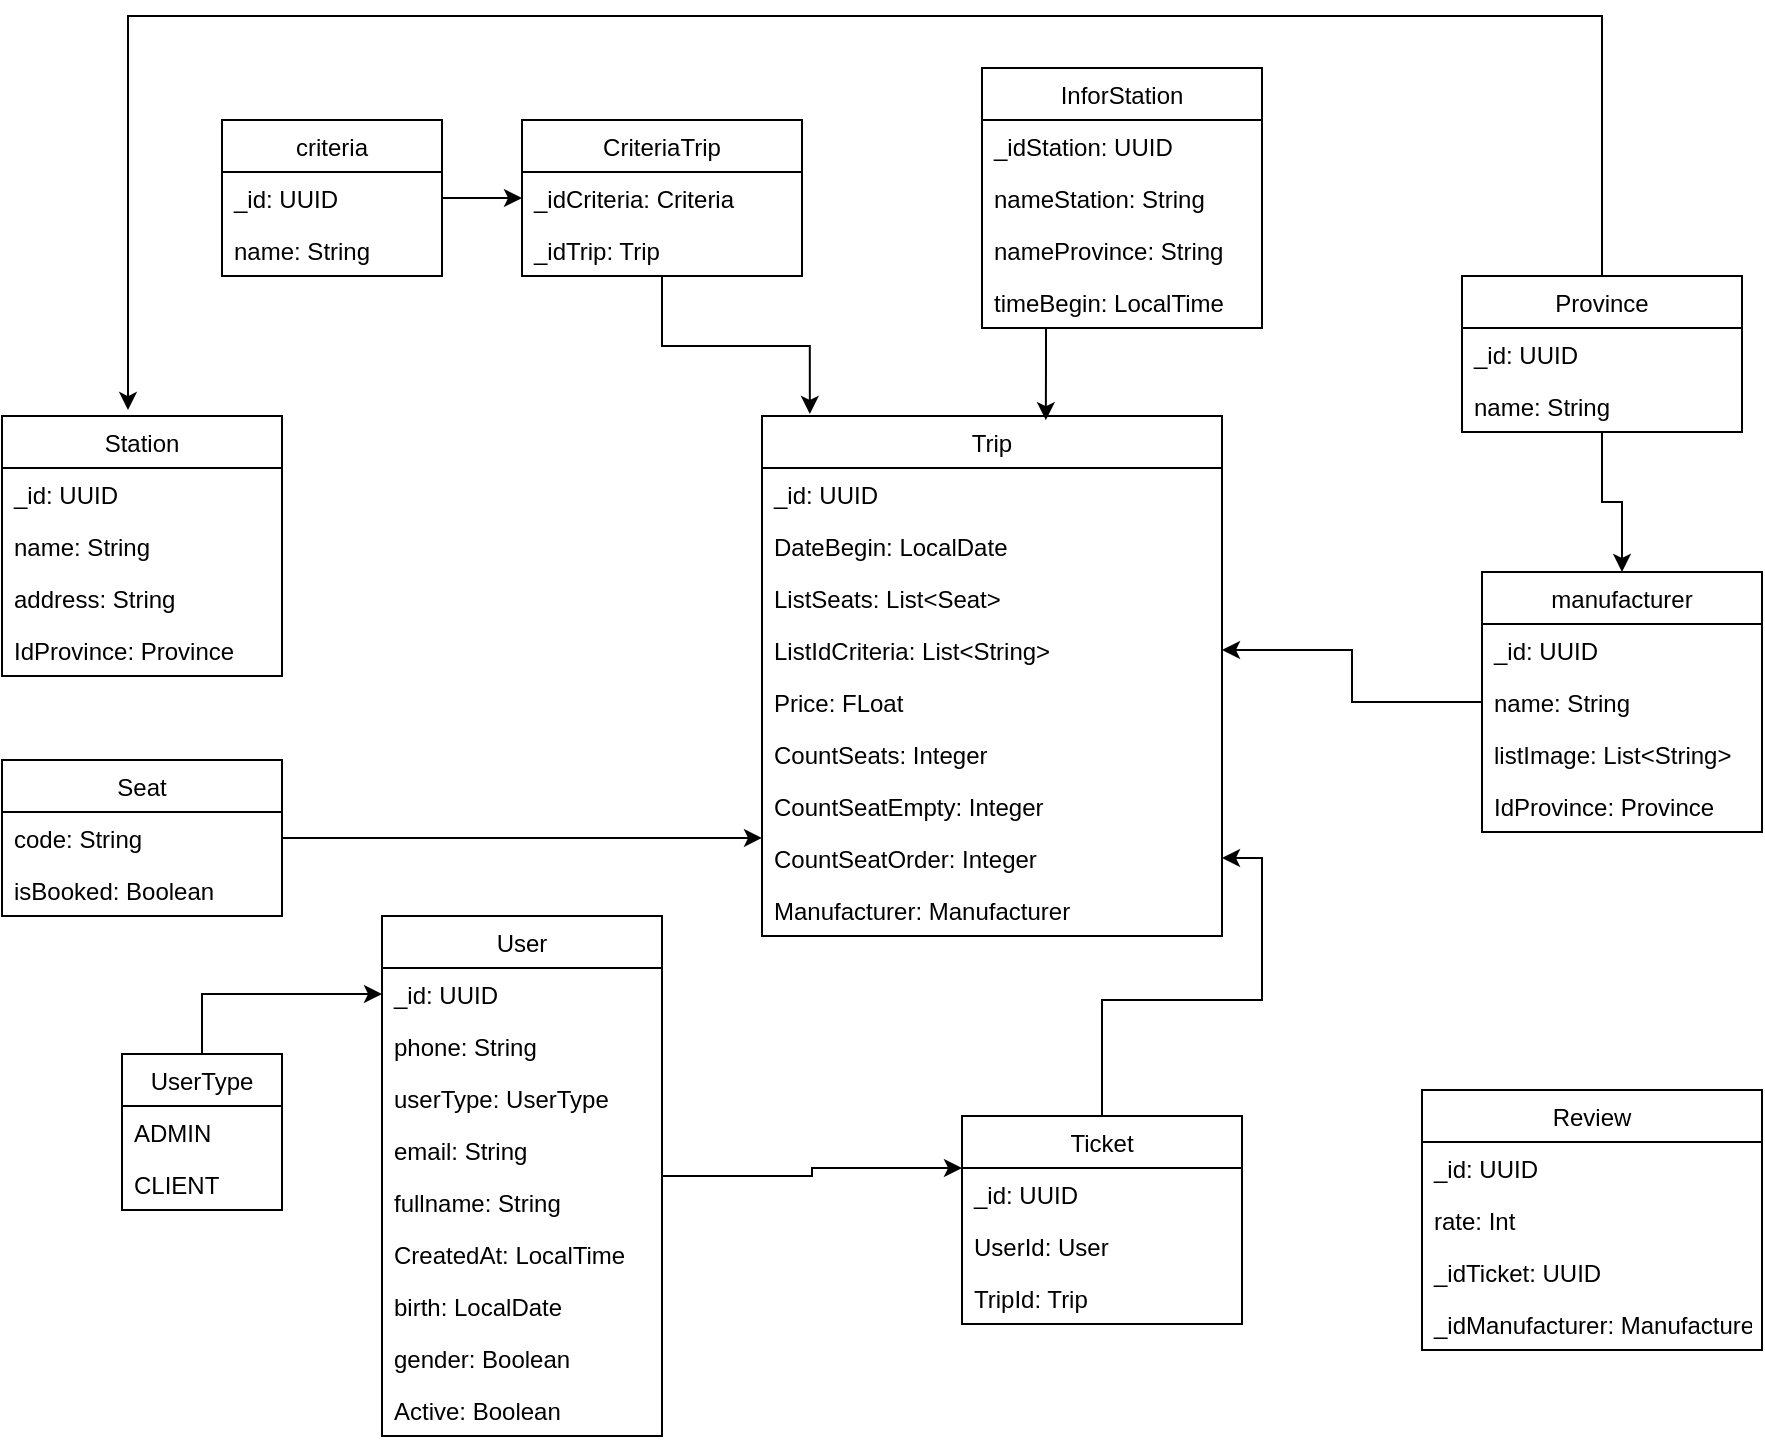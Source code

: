 <mxfile version="14.4.3" type="github">
  <diagram id="V_59LSjMR8o1_XHd9Hdq" name="Page-1">
    <mxGraphModel dx="1831" dy="1924" grid="1" gridSize="10" guides="1" tooltips="1" connect="1" arrows="1" fold="1" page="1" pageScale="1" pageWidth="850" pageHeight="1100" math="0" shadow="0">
      <root>
        <mxCell id="0" />
        <mxCell id="1" parent="0" />
        <mxCell id="hu1bkPcSUCPwq1X6XEAL-50" style="edgeStyle=orthogonalEdgeStyle;rounded=0;orthogonalLoop=1;jettySize=auto;html=1;entryX=0;entryY=0.5;entryDx=0;entryDy=0;" parent="1" source="hu1bkPcSUCPwq1X6XEAL-3" target="hu1bkPcSUCPwq1X6XEAL-9" edge="1">
          <mxGeometry relative="1" as="geometry" />
        </mxCell>
        <mxCell id="hu1bkPcSUCPwq1X6XEAL-25" value="Trip" style="swimlane;fontStyle=0;childLayout=stackLayout;horizontal=1;startSize=26;fillColor=none;horizontalStack=0;resizeParent=1;resizeParentMax=0;resizeLast=0;collapsible=1;marginBottom=0;" parent="1" vertex="1">
          <mxGeometry x="80" y="-250" width="230" height="260" as="geometry" />
        </mxCell>
        <mxCell id="hu1bkPcSUCPwq1X6XEAL-26" value="_id: UUID" style="text;strokeColor=none;fillColor=none;align=left;verticalAlign=top;spacingLeft=4;spacingRight=4;overflow=hidden;rotatable=0;points=[[0,0.5],[1,0.5]];portConstraint=eastwest;" parent="hu1bkPcSUCPwq1X6XEAL-25" vertex="1">
          <mxGeometry y="26" width="230" height="26" as="geometry" />
        </mxCell>
        <mxCell id="hu1bkPcSUCPwq1X6XEAL-31" value="DateBegin: LocalDate" style="text;strokeColor=none;fillColor=none;align=left;verticalAlign=top;spacingLeft=4;spacingRight=4;overflow=hidden;rotatable=0;points=[[0,0.5],[1,0.5]];portConstraint=eastwest;" parent="hu1bkPcSUCPwq1X6XEAL-25" vertex="1">
          <mxGeometry y="52" width="230" height="26" as="geometry" />
        </mxCell>
        <mxCell id="hu1bkPcSUCPwq1X6XEAL-33" value="ListSeats: List&lt;Seat&gt;" style="text;strokeColor=none;fillColor=none;align=left;verticalAlign=top;spacingLeft=4;spacingRight=4;overflow=hidden;rotatable=0;points=[[0,0.5],[1,0.5]];portConstraint=eastwest;" parent="hu1bkPcSUCPwq1X6XEAL-25" vertex="1">
          <mxGeometry y="78" width="230" height="26" as="geometry" />
        </mxCell>
        <mxCell id="hu1bkPcSUCPwq1X6XEAL-36" value="ListIdCriteria: List&lt;String&gt;" style="text;strokeColor=none;fillColor=none;align=left;verticalAlign=top;spacingLeft=4;spacingRight=4;overflow=hidden;rotatable=0;points=[[0,0.5],[1,0.5]];portConstraint=eastwest;" parent="hu1bkPcSUCPwq1X6XEAL-25" vertex="1">
          <mxGeometry y="104" width="230" height="26" as="geometry" />
        </mxCell>
        <mxCell id="hu1bkPcSUCPwq1X6XEAL-37" value="Price: FLoat" style="text;strokeColor=none;fillColor=none;align=left;verticalAlign=top;spacingLeft=4;spacingRight=4;overflow=hidden;rotatable=0;points=[[0,0.5],[1,0.5]];portConstraint=eastwest;" parent="hu1bkPcSUCPwq1X6XEAL-25" vertex="1">
          <mxGeometry y="130" width="230" height="26" as="geometry" />
        </mxCell>
        <mxCell id="hu1bkPcSUCPwq1X6XEAL-92" value="CountSeats: Integer" style="text;strokeColor=none;fillColor=none;align=left;verticalAlign=top;spacingLeft=4;spacingRight=4;overflow=hidden;rotatable=0;points=[[0,0.5],[1,0.5]];portConstraint=eastwest;" parent="hu1bkPcSUCPwq1X6XEAL-25" vertex="1">
          <mxGeometry y="156" width="230" height="26" as="geometry" />
        </mxCell>
        <mxCell id="NrwWjeqtGIaiaj9IQmg7-1" value="CountSeatEmpty: Integer" style="text;strokeColor=none;fillColor=none;align=left;verticalAlign=top;spacingLeft=4;spacingRight=4;overflow=hidden;rotatable=0;points=[[0,0.5],[1,0.5]];portConstraint=eastwest;" parent="hu1bkPcSUCPwq1X6XEAL-25" vertex="1">
          <mxGeometry y="182" width="230" height="26" as="geometry" />
        </mxCell>
        <mxCell id="NrwWjeqtGIaiaj9IQmg7-3" value="CountSeatOrder: Integer" style="text;strokeColor=none;fillColor=none;align=left;verticalAlign=top;spacingLeft=4;spacingRight=4;overflow=hidden;rotatable=0;points=[[0,0.5],[1,0.5]];portConstraint=eastwest;" parent="hu1bkPcSUCPwq1X6XEAL-25" vertex="1">
          <mxGeometry y="208" width="230" height="26" as="geometry" />
        </mxCell>
        <mxCell id="DdcmMg_G07hXmHs823cP-1" value="Manufacturer: Manufacturer" style="text;strokeColor=none;fillColor=none;align=left;verticalAlign=top;spacingLeft=4;spacingRight=4;overflow=hidden;rotatable=0;points=[[0,0.5],[1,0.5]];portConstraint=eastwest;" parent="hu1bkPcSUCPwq1X6XEAL-25" vertex="1">
          <mxGeometry y="234" width="230" height="26" as="geometry" />
        </mxCell>
        <mxCell id="hu1bkPcSUCPwq1X6XEAL-81" style="edgeStyle=orthogonalEdgeStyle;rounded=0;orthogonalLoop=1;jettySize=auto;html=1;entryX=1;entryY=0.5;entryDx=0;entryDy=0;" parent="1" source="hu1bkPcSUCPwq1X6XEAL-77" target="hu1bkPcSUCPwq1X6XEAL-36" edge="1">
          <mxGeometry relative="1" as="geometry" />
        </mxCell>
        <mxCell id="hu1bkPcSUCPwq1X6XEAL-96" style="edgeStyle=orthogonalEdgeStyle;rounded=0;orthogonalLoop=1;jettySize=auto;html=1;entryX=0.45;entryY=-0.023;entryDx=0;entryDy=0;entryPerimeter=0;" parent="1" source="hu1bkPcSUCPwq1X6XEAL-65" target="hu1bkPcSUCPwq1X6XEAL-16" edge="1">
          <mxGeometry relative="1" as="geometry">
            <Array as="points">
              <mxPoint x="500" y="-450" />
              <mxPoint x="-237" y="-450" />
            </Array>
          </mxGeometry>
        </mxCell>
        <mxCell id="hu1bkPcSUCPwq1X6XEAL-97" style="edgeStyle=orthogonalEdgeStyle;rounded=0;orthogonalLoop=1;jettySize=auto;html=1;" parent="1" source="hu1bkPcSUCPwq1X6XEAL-65" target="hu1bkPcSUCPwq1X6XEAL-77" edge="1">
          <mxGeometry relative="1" as="geometry" />
        </mxCell>
        <mxCell id="hu1bkPcSUCPwq1X6XEAL-65" value="Province" style="swimlane;fontStyle=0;childLayout=stackLayout;horizontal=1;startSize=26;fillColor=none;horizontalStack=0;resizeParent=1;resizeParentMax=0;resizeLast=0;collapsible=1;marginBottom=0;" parent="1" vertex="1">
          <mxGeometry x="430" y="-320" width="140" height="78" as="geometry" />
        </mxCell>
        <mxCell id="hu1bkPcSUCPwq1X6XEAL-66" value="_id: UUID" style="text;strokeColor=none;fillColor=none;align=left;verticalAlign=top;spacingLeft=4;spacingRight=4;overflow=hidden;rotatable=0;points=[[0,0.5],[1,0.5]];portConstraint=eastwest;" parent="hu1bkPcSUCPwq1X6XEAL-65" vertex="1">
          <mxGeometry y="26" width="140" height="26" as="geometry" />
        </mxCell>
        <mxCell id="hu1bkPcSUCPwq1X6XEAL-67" value="name: String" style="text;strokeColor=none;fillColor=none;align=left;verticalAlign=top;spacingLeft=4;spacingRight=4;overflow=hidden;rotatable=0;points=[[0,0.5],[1,0.5]];portConstraint=eastwest;" parent="hu1bkPcSUCPwq1X6XEAL-65" vertex="1">
          <mxGeometry y="52" width="140" height="26" as="geometry" />
        </mxCell>
        <mxCell id="hu1bkPcSUCPwq1X6XEAL-77" value="manufacturer" style="swimlane;fontStyle=0;childLayout=stackLayout;horizontal=1;startSize=26;fillColor=none;horizontalStack=0;resizeParent=1;resizeParentMax=0;resizeLast=0;collapsible=1;marginBottom=0;" parent="1" vertex="1">
          <mxGeometry x="440" y="-172" width="140" height="130" as="geometry" />
        </mxCell>
        <mxCell id="hu1bkPcSUCPwq1X6XEAL-78" value="_id: UUID" style="text;strokeColor=none;fillColor=none;align=left;verticalAlign=top;spacingLeft=4;spacingRight=4;overflow=hidden;rotatable=0;points=[[0,0.5],[1,0.5]];portConstraint=eastwest;" parent="hu1bkPcSUCPwq1X6XEAL-77" vertex="1">
          <mxGeometry y="26" width="140" height="26" as="geometry" />
        </mxCell>
        <mxCell id="hu1bkPcSUCPwq1X6XEAL-79" value="name: String" style="text;strokeColor=none;fillColor=none;align=left;verticalAlign=top;spacingLeft=4;spacingRight=4;overflow=hidden;rotatable=0;points=[[0,0.5],[1,0.5]];portConstraint=eastwest;" parent="hu1bkPcSUCPwq1X6XEAL-77" vertex="1">
          <mxGeometry y="52" width="140" height="26" as="geometry" />
        </mxCell>
        <mxCell id="hu1bkPcSUCPwq1X6XEAL-80" value="listImage: List&lt;String&gt;" style="text;strokeColor=none;fillColor=none;align=left;verticalAlign=top;spacingLeft=4;spacingRight=4;overflow=hidden;rotatable=0;points=[[0,0.5],[1,0.5]];portConstraint=eastwest;" parent="hu1bkPcSUCPwq1X6XEAL-77" vertex="1">
          <mxGeometry y="78" width="140" height="26" as="geometry" />
        </mxCell>
        <mxCell id="hu1bkPcSUCPwq1X6XEAL-94" value="IdProvince: Province" style="text;strokeColor=none;fillColor=none;align=left;verticalAlign=top;spacingLeft=4;spacingRight=4;overflow=hidden;rotatable=0;points=[[0,0.5],[1,0.5]];portConstraint=eastwest;" parent="hu1bkPcSUCPwq1X6XEAL-77" vertex="1">
          <mxGeometry y="104" width="140" height="26" as="geometry" />
        </mxCell>
        <mxCell id="hu1bkPcSUCPwq1X6XEAL-42" value="Review" style="swimlane;fontStyle=0;childLayout=stackLayout;horizontal=1;startSize=26;fillColor=none;horizontalStack=0;resizeParent=1;resizeParentMax=0;resizeLast=0;collapsible=1;marginBottom=0;" parent="1" vertex="1">
          <mxGeometry x="410" y="87" width="170" height="130" as="geometry" />
        </mxCell>
        <mxCell id="hu1bkPcSUCPwq1X6XEAL-43" value="_id: UUID" style="text;strokeColor=none;fillColor=none;align=left;verticalAlign=top;spacingLeft=4;spacingRight=4;overflow=hidden;rotatable=0;points=[[0,0.5],[1,0.5]];portConstraint=eastwest;" parent="hu1bkPcSUCPwq1X6XEAL-42" vertex="1">
          <mxGeometry y="26" width="170" height="26" as="geometry" />
        </mxCell>
        <mxCell id="hu1bkPcSUCPwq1X6XEAL-44" value="rate: Int" style="text;strokeColor=none;fillColor=none;align=left;verticalAlign=top;spacingLeft=4;spacingRight=4;overflow=hidden;rotatable=0;points=[[0,0.5],[1,0.5]];portConstraint=eastwest;" parent="hu1bkPcSUCPwq1X6XEAL-42" vertex="1">
          <mxGeometry y="52" width="170" height="26" as="geometry" />
        </mxCell>
        <mxCell id="hu1bkPcSUCPwq1X6XEAL-45" value="_idTicket: UUID" style="text;strokeColor=none;fillColor=none;align=left;verticalAlign=top;spacingLeft=4;spacingRight=4;overflow=hidden;rotatable=0;points=[[0,0.5],[1,0.5]];portConstraint=eastwest;" parent="hu1bkPcSUCPwq1X6XEAL-42" vertex="1">
          <mxGeometry y="78" width="170" height="26" as="geometry" />
        </mxCell>
        <mxCell id="hu1bkPcSUCPwq1X6XEAL-101" value="_idManufacturer: Manufacturer" style="text;strokeColor=none;fillColor=none;align=left;verticalAlign=top;spacingLeft=4;spacingRight=4;overflow=hidden;rotatable=0;points=[[0,0.5],[1,0.5]];portConstraint=eastwest;" parent="hu1bkPcSUCPwq1X6XEAL-42" vertex="1">
          <mxGeometry y="104" width="170" height="26" as="geometry" />
        </mxCell>
        <mxCell id="g0eFvDpEAOizdeeZ9maA-21" style="edgeStyle=orthogonalEdgeStyle;rounded=0;orthogonalLoop=1;jettySize=auto;html=1;entryX=0;entryY=0.5;entryDx=0;entryDy=0;" edge="1" parent="1" source="hu1bkPcSUCPwq1X6XEAL-38" target="g0eFvDpEAOizdeeZ9maA-18">
          <mxGeometry relative="1" as="geometry" />
        </mxCell>
        <mxCell id="hu1bkPcSUCPwq1X6XEAL-38" value="criteria" style="swimlane;fontStyle=0;childLayout=stackLayout;horizontal=1;startSize=26;fillColor=none;horizontalStack=0;resizeParent=1;resizeParentMax=0;resizeLast=0;collapsible=1;marginBottom=0;" parent="1" vertex="1">
          <mxGeometry x="-190" y="-398" width="110" height="78" as="geometry" />
        </mxCell>
        <mxCell id="hu1bkPcSUCPwq1X6XEAL-39" value="_id: UUID" style="text;strokeColor=none;fillColor=none;align=left;verticalAlign=top;spacingLeft=4;spacingRight=4;overflow=hidden;rotatable=0;points=[[0,0.5],[1,0.5]];portConstraint=eastwest;" parent="hu1bkPcSUCPwq1X6XEAL-38" vertex="1">
          <mxGeometry y="26" width="110" height="26" as="geometry" />
        </mxCell>
        <mxCell id="hu1bkPcSUCPwq1X6XEAL-40" value="name: String" style="text;strokeColor=none;fillColor=none;align=left;verticalAlign=top;spacingLeft=4;spacingRight=4;overflow=hidden;rotatable=0;points=[[0,0.5],[1,0.5]];portConstraint=eastwest;" parent="hu1bkPcSUCPwq1X6XEAL-38" vertex="1">
          <mxGeometry y="52" width="110" height="26" as="geometry" />
        </mxCell>
        <mxCell id="g0eFvDpEAOizdeeZ9maA-16" style="edgeStyle=orthogonalEdgeStyle;rounded=0;orthogonalLoop=1;jettySize=auto;html=1;entryX=0;entryY=0.115;entryDx=0;entryDy=0;entryPerimeter=0;" edge="1" parent="1" source="hu1bkPcSUCPwq1X6XEAL-72" target="NrwWjeqtGIaiaj9IQmg7-3">
          <mxGeometry relative="1" as="geometry" />
        </mxCell>
        <mxCell id="hu1bkPcSUCPwq1X6XEAL-72" value="Seat" style="swimlane;fontStyle=0;childLayout=stackLayout;horizontal=1;startSize=26;fillColor=none;horizontalStack=0;resizeParent=1;resizeParentMax=0;resizeLast=0;collapsible=1;marginBottom=0;" parent="1" vertex="1">
          <mxGeometry x="-300" y="-78" width="140" height="78" as="geometry" />
        </mxCell>
        <mxCell id="hu1bkPcSUCPwq1X6XEAL-74" value="code: String" style="text;strokeColor=none;fillColor=none;align=left;verticalAlign=top;spacingLeft=4;spacingRight=4;overflow=hidden;rotatable=0;points=[[0,0.5],[1,0.5]];portConstraint=eastwest;" parent="hu1bkPcSUCPwq1X6XEAL-72" vertex="1">
          <mxGeometry y="26" width="140" height="26" as="geometry" />
        </mxCell>
        <mxCell id="hu1bkPcSUCPwq1X6XEAL-75" value="isBooked: Boolean" style="text;strokeColor=none;fillColor=none;align=left;verticalAlign=top;spacingLeft=4;spacingRight=4;overflow=hidden;rotatable=0;points=[[0,0.5],[1,0.5]];portConstraint=eastwest;" parent="hu1bkPcSUCPwq1X6XEAL-72" vertex="1">
          <mxGeometry y="52" width="140" height="26" as="geometry" />
        </mxCell>
        <mxCell id="hu1bkPcSUCPwq1X6XEAL-16" value="Station" style="swimlane;fontStyle=0;childLayout=stackLayout;horizontal=1;startSize=26;fillColor=none;horizontalStack=0;resizeParent=1;resizeParentMax=0;resizeLast=0;collapsible=1;marginBottom=0;" parent="1" vertex="1">
          <mxGeometry x="-300" y="-250" width="140" height="130" as="geometry" />
        </mxCell>
        <mxCell id="hu1bkPcSUCPwq1X6XEAL-17" value="_id: UUID" style="text;strokeColor=none;fillColor=none;align=left;verticalAlign=top;spacingLeft=4;spacingRight=4;overflow=hidden;rotatable=0;points=[[0,0.5],[1,0.5]];portConstraint=eastwest;" parent="hu1bkPcSUCPwq1X6XEAL-16" vertex="1">
          <mxGeometry y="26" width="140" height="26" as="geometry" />
        </mxCell>
        <mxCell id="hu1bkPcSUCPwq1X6XEAL-18" value="name: String" style="text;strokeColor=none;fillColor=none;align=left;verticalAlign=top;spacingLeft=4;spacingRight=4;overflow=hidden;rotatable=0;points=[[0,0.5],[1,0.5]];portConstraint=eastwest;" parent="hu1bkPcSUCPwq1X6XEAL-16" vertex="1">
          <mxGeometry y="52" width="140" height="26" as="geometry" />
        </mxCell>
        <mxCell id="hu1bkPcSUCPwq1X6XEAL-19" value="address: String" style="text;strokeColor=none;fillColor=none;align=left;verticalAlign=top;spacingLeft=4;spacingRight=4;overflow=hidden;rotatable=0;points=[[0,0.5],[1,0.5]];portConstraint=eastwest;" parent="hu1bkPcSUCPwq1X6XEAL-16" vertex="1">
          <mxGeometry y="78" width="140" height="26" as="geometry" />
        </mxCell>
        <mxCell id="hu1bkPcSUCPwq1X6XEAL-20" value="IdProvince: Province" style="text;strokeColor=none;fillColor=none;align=left;verticalAlign=top;spacingLeft=4;spacingRight=4;overflow=hidden;rotatable=0;points=[[0,0.5],[1,0.5]];portConstraint=eastwest;" parent="hu1bkPcSUCPwq1X6XEAL-16" vertex="1">
          <mxGeometry y="104" width="140" height="26" as="geometry" />
        </mxCell>
        <mxCell id="hu1bkPcSUCPwq1X6XEAL-3" value="UserType" style="swimlane;fontStyle=0;childLayout=stackLayout;horizontal=1;startSize=26;fillColor=none;horizontalStack=0;resizeParent=1;resizeParentMax=0;resizeLast=0;collapsible=1;marginBottom=0;" parent="1" vertex="1">
          <mxGeometry x="-240" y="69" width="80" height="78" as="geometry" />
        </mxCell>
        <mxCell id="hu1bkPcSUCPwq1X6XEAL-4" value="ADMIN" style="text;strokeColor=none;fillColor=none;align=left;verticalAlign=top;spacingLeft=4;spacingRight=4;overflow=hidden;rotatable=0;points=[[0,0.5],[1,0.5]];portConstraint=eastwest;" parent="hu1bkPcSUCPwq1X6XEAL-3" vertex="1">
          <mxGeometry y="26" width="80" height="26" as="geometry" />
        </mxCell>
        <mxCell id="hu1bkPcSUCPwq1X6XEAL-5" value="CLIENT" style="text;strokeColor=none;fillColor=none;align=left;verticalAlign=top;spacingLeft=4;spacingRight=4;overflow=hidden;rotatable=0;points=[[0,0.5],[1,0.5]];portConstraint=eastwest;" parent="hu1bkPcSUCPwq1X6XEAL-3" vertex="1">
          <mxGeometry y="52" width="80" height="26" as="geometry" />
        </mxCell>
        <mxCell id="hu1bkPcSUCPwq1X6XEAL-103" style="edgeStyle=orthogonalEdgeStyle;rounded=0;orthogonalLoop=1;jettySize=auto;html=1;entryX=0;entryY=0.25;entryDx=0;entryDy=0;" parent="1" source="hu1bkPcSUCPwq1X6XEAL-8" target="hu1bkPcSUCPwq1X6XEAL-46" edge="1">
          <mxGeometry relative="1" as="geometry" />
        </mxCell>
        <mxCell id="hu1bkPcSUCPwq1X6XEAL-8" value="User" style="swimlane;fontStyle=0;childLayout=stackLayout;horizontal=1;startSize=26;fillColor=none;horizontalStack=0;resizeParent=1;resizeParentMax=0;resizeLast=0;collapsible=1;marginBottom=0;" parent="1" vertex="1">
          <mxGeometry x="-110" width="140" height="260" as="geometry" />
        </mxCell>
        <mxCell id="hu1bkPcSUCPwq1X6XEAL-9" value="_id: UUID" style="text;strokeColor=none;fillColor=none;align=left;verticalAlign=top;spacingLeft=4;spacingRight=4;overflow=hidden;rotatable=0;points=[[0,0.5],[1,0.5]];portConstraint=eastwest;" parent="hu1bkPcSUCPwq1X6XEAL-8" vertex="1">
          <mxGeometry y="26" width="140" height="26" as="geometry" />
        </mxCell>
        <mxCell id="hu1bkPcSUCPwq1X6XEAL-10" value="phone: String" style="text;strokeColor=none;fillColor=none;align=left;verticalAlign=top;spacingLeft=4;spacingRight=4;overflow=hidden;rotatable=0;points=[[0,0.5],[1,0.5]];portConstraint=eastwest;" parent="hu1bkPcSUCPwq1X6XEAL-8" vertex="1">
          <mxGeometry y="52" width="140" height="26" as="geometry" />
        </mxCell>
        <mxCell id="hu1bkPcSUCPwq1X6XEAL-12" value="userType: UserType" style="text;strokeColor=none;fillColor=none;align=left;verticalAlign=top;spacingLeft=4;spacingRight=4;overflow=hidden;rotatable=0;points=[[0,0.5],[1,0.5]];portConstraint=eastwest;" parent="hu1bkPcSUCPwq1X6XEAL-8" vertex="1">
          <mxGeometry y="78" width="140" height="26" as="geometry" />
        </mxCell>
        <object label="email: String" id="hu1bkPcSUCPwq1X6XEAL-13">
          <mxCell style="text;strokeColor=none;fillColor=none;align=left;verticalAlign=top;spacingLeft=4;spacingRight=4;overflow=hidden;rotatable=0;points=[[0,0.5],[1,0.5]];portConstraint=eastwest;" parent="hu1bkPcSUCPwq1X6XEAL-8" vertex="1">
            <mxGeometry y="104" width="140" height="26" as="geometry" />
          </mxCell>
        </object>
        <mxCell id="hu1bkPcSUCPwq1X6XEAL-14" value="fullname: String" style="text;strokeColor=none;fillColor=none;align=left;verticalAlign=top;spacingLeft=4;spacingRight=4;overflow=hidden;rotatable=0;points=[[0,0.5],[1,0.5]];portConstraint=eastwest;" parent="hu1bkPcSUCPwq1X6XEAL-8" vertex="1">
          <mxGeometry y="130" width="140" height="26" as="geometry" />
        </mxCell>
        <mxCell id="hu1bkPcSUCPwq1X6XEAL-58" value="CreatedAt: LocalTime" style="text;strokeColor=none;fillColor=none;align=left;verticalAlign=top;spacingLeft=4;spacingRight=4;overflow=hidden;rotatable=0;points=[[0,0.5],[1,0.5]];portConstraint=eastwest;" parent="hu1bkPcSUCPwq1X6XEAL-8" vertex="1">
          <mxGeometry y="156" width="140" height="26" as="geometry" />
        </mxCell>
        <mxCell id="hu1bkPcSUCPwq1X6XEAL-70" value="birth: LocalDate" style="text;strokeColor=none;fillColor=none;align=left;verticalAlign=top;spacingLeft=4;spacingRight=4;overflow=hidden;rotatable=0;points=[[0,0.5],[1,0.5]];portConstraint=eastwest;" parent="hu1bkPcSUCPwq1X6XEAL-8" vertex="1">
          <mxGeometry y="182" width="140" height="26" as="geometry" />
        </mxCell>
        <mxCell id="hu1bkPcSUCPwq1X6XEAL-71" value="gender: Boolean" style="text;strokeColor=none;fillColor=none;align=left;verticalAlign=top;spacingLeft=4;spacingRight=4;overflow=hidden;rotatable=0;points=[[0,0.5],[1,0.5]];portConstraint=eastwest;" parent="hu1bkPcSUCPwq1X6XEAL-8" vertex="1">
          <mxGeometry y="208" width="140" height="26" as="geometry" />
        </mxCell>
        <object label="Active: Boolean" placeholders="1" id="hu1bkPcSUCPwq1X6XEAL-59">
          <mxCell style="text;strokeColor=none;fillColor=none;align=left;verticalAlign=top;spacingLeft=4;spacingRight=4;overflow=hidden;rotatable=0;points=[[0,0.5],[1,0.5]];portConstraint=eastwest;" parent="hu1bkPcSUCPwq1X6XEAL-8" vertex="1">
            <mxGeometry y="234" width="140" height="26" as="geometry" />
          </mxCell>
        </object>
        <mxCell id="NrwWjeqtGIaiaj9IQmg7-5" style="edgeStyle=orthogonalEdgeStyle;rounded=0;orthogonalLoop=1;jettySize=auto;html=1;" parent="1" source="hu1bkPcSUCPwq1X6XEAL-46" target="NrwWjeqtGIaiaj9IQmg7-3" edge="1">
          <mxGeometry relative="1" as="geometry" />
        </mxCell>
        <mxCell id="hu1bkPcSUCPwq1X6XEAL-46" value="Ticket" style="swimlane;fontStyle=0;childLayout=stackLayout;horizontal=1;startSize=26;fillColor=none;horizontalStack=0;resizeParent=1;resizeParentMax=0;resizeLast=0;collapsible=1;marginBottom=0;" parent="1" vertex="1">
          <mxGeometry x="180" y="100" width="140" height="104" as="geometry" />
        </mxCell>
        <mxCell id="hu1bkPcSUCPwq1X6XEAL-47" value="_id: UUID" style="text;strokeColor=none;fillColor=none;align=left;verticalAlign=top;spacingLeft=4;spacingRight=4;overflow=hidden;rotatable=0;points=[[0,0.5],[1,0.5]];portConstraint=eastwest;" parent="hu1bkPcSUCPwq1X6XEAL-46" vertex="1">
          <mxGeometry y="26" width="140" height="26" as="geometry" />
        </mxCell>
        <mxCell id="hu1bkPcSUCPwq1X6XEAL-48" value="UserId: User" style="text;strokeColor=none;fillColor=none;align=left;verticalAlign=top;spacingLeft=4;spacingRight=4;overflow=hidden;rotatable=0;points=[[0,0.5],[1,0.5]];portConstraint=eastwest;" parent="hu1bkPcSUCPwq1X6XEAL-46" vertex="1">
          <mxGeometry y="52" width="140" height="26" as="geometry" />
        </mxCell>
        <mxCell id="hu1bkPcSUCPwq1X6XEAL-98" value="TripId: Trip" style="text;strokeColor=none;fillColor=none;align=left;verticalAlign=top;spacingLeft=4;spacingRight=4;overflow=hidden;rotatable=0;points=[[0,0.5],[1,0.5]];portConstraint=eastwest;" parent="hu1bkPcSUCPwq1X6XEAL-46" vertex="1">
          <mxGeometry y="78" width="140" height="26" as="geometry" />
        </mxCell>
        <mxCell id="g0eFvDpEAOizdeeZ9maA-22" style="edgeStyle=orthogonalEdgeStyle;rounded=0;orthogonalLoop=1;jettySize=auto;html=1;entryX=0.104;entryY=-0.004;entryDx=0;entryDy=0;entryPerimeter=0;" edge="1" parent="1" source="g0eFvDpEAOizdeeZ9maA-17" target="hu1bkPcSUCPwq1X6XEAL-25">
          <mxGeometry relative="1" as="geometry" />
        </mxCell>
        <mxCell id="g0eFvDpEAOizdeeZ9maA-17" value="CriteriaTrip" style="swimlane;fontStyle=0;childLayout=stackLayout;horizontal=1;startSize=26;fillColor=none;horizontalStack=0;resizeParent=1;resizeParentMax=0;resizeLast=0;collapsible=1;marginBottom=0;" vertex="1" parent="1">
          <mxGeometry x="-40" y="-398" width="140" height="78" as="geometry" />
        </mxCell>
        <mxCell id="g0eFvDpEAOizdeeZ9maA-18" value="_idCriteria: Criteria" style="text;strokeColor=none;fillColor=none;align=left;verticalAlign=top;spacingLeft=4;spacingRight=4;overflow=hidden;rotatable=0;points=[[0,0.5],[1,0.5]];portConstraint=eastwest;" vertex="1" parent="g0eFvDpEAOizdeeZ9maA-17">
          <mxGeometry y="26" width="140" height="26" as="geometry" />
        </mxCell>
        <mxCell id="g0eFvDpEAOizdeeZ9maA-19" value="_idTrip: Trip" style="text;strokeColor=none;fillColor=none;align=left;verticalAlign=top;spacingLeft=4;spacingRight=4;overflow=hidden;rotatable=0;points=[[0,0.5],[1,0.5]];portConstraint=eastwest;" vertex="1" parent="g0eFvDpEAOizdeeZ9maA-17">
          <mxGeometry y="52" width="140" height="26" as="geometry" />
        </mxCell>
        <mxCell id="g0eFvDpEAOizdeeZ9maA-27" style="edgeStyle=orthogonalEdgeStyle;rounded=0;orthogonalLoop=1;jettySize=auto;html=1;entryX=0.617;entryY=0.008;entryDx=0;entryDy=0;entryPerimeter=0;" edge="1" parent="1" source="g0eFvDpEAOizdeeZ9maA-23" target="hu1bkPcSUCPwq1X6XEAL-25">
          <mxGeometry relative="1" as="geometry">
            <Array as="points">
              <mxPoint x="222" y="-280" />
              <mxPoint x="222" y="-280" />
            </Array>
          </mxGeometry>
        </mxCell>
        <mxCell id="g0eFvDpEAOizdeeZ9maA-23" value="InforStation" style="swimlane;fontStyle=0;childLayout=stackLayout;horizontal=1;startSize=26;fillColor=none;horizontalStack=0;resizeParent=1;resizeParentMax=0;resizeLast=0;collapsible=1;marginBottom=0;" vertex="1" parent="1">
          <mxGeometry x="190" y="-424" width="140" height="130" as="geometry" />
        </mxCell>
        <mxCell id="g0eFvDpEAOizdeeZ9maA-24" value="_idStation: UUID" style="text;strokeColor=none;fillColor=none;align=left;verticalAlign=top;spacingLeft=4;spacingRight=4;overflow=hidden;rotatable=0;points=[[0,0.5],[1,0.5]];portConstraint=eastwest;" vertex="1" parent="g0eFvDpEAOizdeeZ9maA-23">
          <mxGeometry y="26" width="140" height="26" as="geometry" />
        </mxCell>
        <mxCell id="g0eFvDpEAOizdeeZ9maA-25" value="nameStation: String" style="text;strokeColor=none;fillColor=none;align=left;verticalAlign=top;spacingLeft=4;spacingRight=4;overflow=hidden;rotatable=0;points=[[0,0.5],[1,0.5]];portConstraint=eastwest;" vertex="1" parent="g0eFvDpEAOizdeeZ9maA-23">
          <mxGeometry y="52" width="140" height="26" as="geometry" />
        </mxCell>
        <mxCell id="g0eFvDpEAOizdeeZ9maA-26" value="nameProvince: String" style="text;strokeColor=none;fillColor=none;align=left;verticalAlign=top;spacingLeft=4;spacingRight=4;overflow=hidden;rotatable=0;points=[[0,0.5],[1,0.5]];portConstraint=eastwest;" vertex="1" parent="g0eFvDpEAOizdeeZ9maA-23">
          <mxGeometry y="78" width="140" height="26" as="geometry" />
        </mxCell>
        <mxCell id="g0eFvDpEAOizdeeZ9maA-28" value="timeBegin: LocalTime" style="text;strokeColor=none;fillColor=none;align=left;verticalAlign=top;spacingLeft=4;spacingRight=4;overflow=hidden;rotatable=0;points=[[0,0.5],[1,0.5]];portConstraint=eastwest;" vertex="1" parent="g0eFvDpEAOizdeeZ9maA-23">
          <mxGeometry y="104" width="140" height="26" as="geometry" />
        </mxCell>
      </root>
    </mxGraphModel>
  </diagram>
</mxfile>
